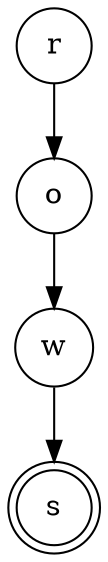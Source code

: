 digraph {   
    node [shape = doublecircle, color = black] s ;
    node [shape = circle];
    node [color= black];
    r -> o -> w -> s;	
}